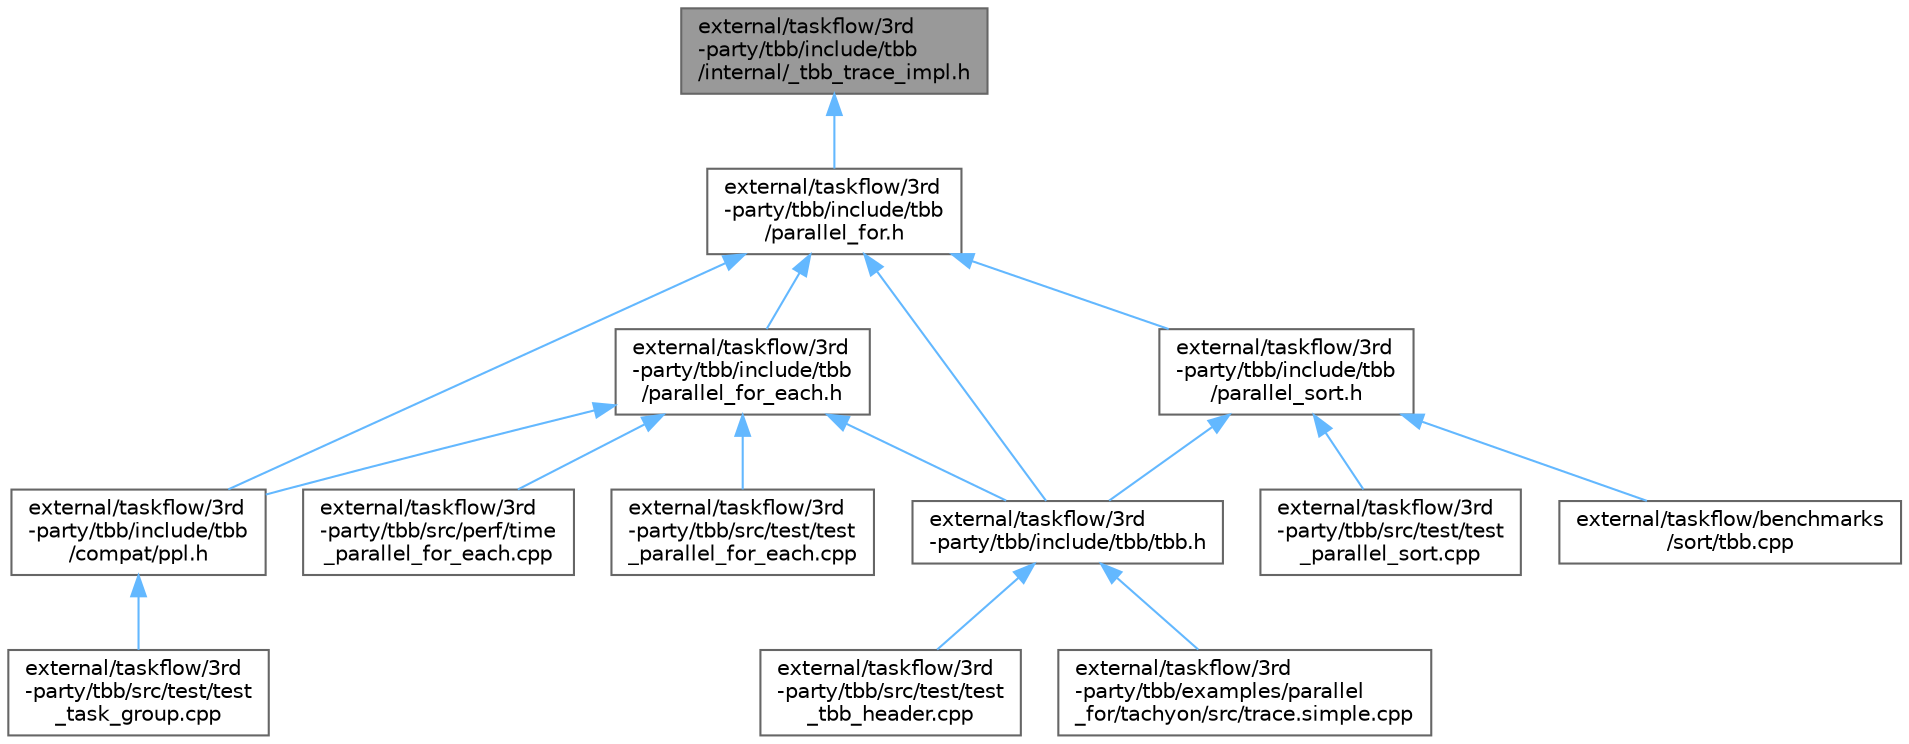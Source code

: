 digraph "external/taskflow/3rd-party/tbb/include/tbb/internal/_tbb_trace_impl.h"
{
 // LATEX_PDF_SIZE
  bgcolor="transparent";
  edge [fontname=Helvetica,fontsize=10,labelfontname=Helvetica,labelfontsize=10];
  node [fontname=Helvetica,fontsize=10,shape=box,height=0.2,width=0.4];
  Node1 [id="Node000001",label="external/taskflow/3rd\l-party/tbb/include/tbb\l/internal/_tbb_trace_impl.h",height=0.2,width=0.4,color="gray40", fillcolor="grey60", style="filled", fontcolor="black",tooltip=" "];
  Node1 -> Node2 [id="edge16_Node000001_Node000002",dir="back",color="steelblue1",style="solid",tooltip=" "];
  Node2 [id="Node000002",label="external/taskflow/3rd\l-party/tbb/include/tbb\l/parallel_for.h",height=0.2,width=0.4,color="grey40", fillcolor="white", style="filled",URL="$tbb_2parallel__for_8h.html",tooltip=" "];
  Node2 -> Node3 [id="edge17_Node000002_Node000003",dir="back",color="steelblue1",style="solid",tooltip=" "];
  Node3 [id="Node000003",label="external/taskflow/3rd\l-party/tbb/include/tbb\l/compat/ppl.h",height=0.2,width=0.4,color="grey40", fillcolor="white", style="filled",URL="$ppl_8h.html",tooltip=" "];
  Node3 -> Node4 [id="edge18_Node000003_Node000004",dir="back",color="steelblue1",style="solid",tooltip=" "];
  Node4 [id="Node000004",label="external/taskflow/3rd\l-party/tbb/src/test/test\l_task_group.cpp",height=0.2,width=0.4,color="grey40", fillcolor="white", style="filled",URL="$test__task__group_8cpp.html",tooltip=" "];
  Node2 -> Node5 [id="edge19_Node000002_Node000005",dir="back",color="steelblue1",style="solid",tooltip=" "];
  Node5 [id="Node000005",label="external/taskflow/3rd\l-party/tbb/include/tbb\l/parallel_for_each.h",height=0.2,width=0.4,color="grey40", fillcolor="white", style="filled",URL="$parallel__for__each_8h.html",tooltip=" "];
  Node5 -> Node3 [id="edge20_Node000005_Node000003",dir="back",color="steelblue1",style="solid",tooltip=" "];
  Node5 -> Node6 [id="edge21_Node000005_Node000006",dir="back",color="steelblue1",style="solid",tooltip=" "];
  Node6 [id="Node000006",label="external/taskflow/3rd\l-party/tbb/include/tbb/tbb.h",height=0.2,width=0.4,color="grey40", fillcolor="white", style="filled",URL="$tbb_8h.html",tooltip=" "];
  Node6 -> Node7 [id="edge22_Node000006_Node000007",dir="back",color="steelblue1",style="solid",tooltip=" "];
  Node7 [id="Node000007",label="external/taskflow/3rd\l-party/tbb/examples/parallel\l_for/tachyon/src/trace.simple.cpp",height=0.2,width=0.4,color="grey40", fillcolor="white", style="filled",URL="$trace_8simple_8cpp.html",tooltip=" "];
  Node6 -> Node8 [id="edge23_Node000006_Node000008",dir="back",color="steelblue1",style="solid",tooltip=" "];
  Node8 [id="Node000008",label="external/taskflow/3rd\l-party/tbb/src/test/test\l_tbb_header.cpp",height=0.2,width=0.4,color="grey40", fillcolor="white", style="filled",URL="$test__tbb__header_8cpp.html",tooltip=" "];
  Node5 -> Node9 [id="edge24_Node000005_Node000009",dir="back",color="steelblue1",style="solid",tooltip=" "];
  Node9 [id="Node000009",label="external/taskflow/3rd\l-party/tbb/src/perf/time\l_parallel_for_each.cpp",height=0.2,width=0.4,color="grey40", fillcolor="white", style="filled",URL="$time__parallel__for__each_8cpp.html",tooltip=" "];
  Node5 -> Node10 [id="edge25_Node000005_Node000010",dir="back",color="steelblue1",style="solid",tooltip=" "];
  Node10 [id="Node000010",label="external/taskflow/3rd\l-party/tbb/src/test/test\l_parallel_for_each.cpp",height=0.2,width=0.4,color="grey40", fillcolor="white", style="filled",URL="$test__parallel__for__each_8cpp.html",tooltip=" "];
  Node2 -> Node11 [id="edge26_Node000002_Node000011",dir="back",color="steelblue1",style="solid",tooltip=" "];
  Node11 [id="Node000011",label="external/taskflow/3rd\l-party/tbb/include/tbb\l/parallel_sort.h",height=0.2,width=0.4,color="grey40", fillcolor="white", style="filled",URL="$parallel__sort_8h.html",tooltip=" "];
  Node11 -> Node6 [id="edge27_Node000011_Node000006",dir="back",color="steelblue1",style="solid",tooltip=" "];
  Node11 -> Node12 [id="edge28_Node000011_Node000012",dir="back",color="steelblue1",style="solid",tooltip=" "];
  Node12 [id="Node000012",label="external/taskflow/3rd\l-party/tbb/src/test/test\l_parallel_sort.cpp",height=0.2,width=0.4,color="grey40", fillcolor="white", style="filled",URL="$test__parallel__sort_8cpp.html",tooltip=" "];
  Node11 -> Node13 [id="edge29_Node000011_Node000013",dir="back",color="steelblue1",style="solid",tooltip=" "];
  Node13 [id="Node000013",label="external/taskflow/benchmarks\l/sort/tbb.cpp",height=0.2,width=0.4,color="grey40", fillcolor="white", style="filled",URL="$benchmarks_2sort_2tbb_8cpp.html",tooltip=" "];
  Node2 -> Node6 [id="edge30_Node000002_Node000006",dir="back",color="steelblue1",style="solid",tooltip=" "];
}
